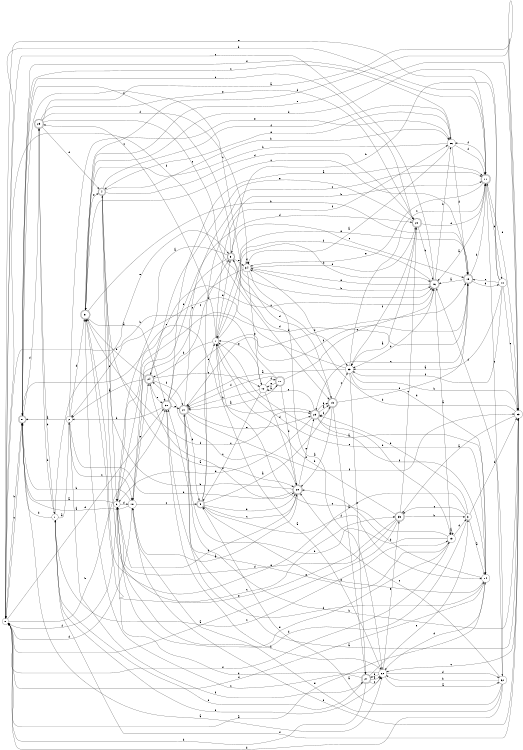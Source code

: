 digraph n29_1 {
__start0 [label="" shape="none"];

rankdir=LR;
size="8,5";

s0 [style="filled", color="black", fillcolor="white" shape="circle", label="0"];
s1 [style="filled", color="black", fillcolor="white" shape="circle", label="1"];
s2 [style="filled", color="black", fillcolor="white" shape="circle", label="2"];
s3 [style="filled", color="black", fillcolor="white" shape="circle", label="3"];
s4 [style="rounded,filled", color="black", fillcolor="white" shape="doublecircle", label="4"];
s5 [style="rounded,filled", color="black", fillcolor="white" shape="doublecircle", label="5"];
s6 [style="filled", color="black", fillcolor="white" shape="circle", label="6"];
s7 [style="filled", color="black", fillcolor="white" shape="circle", label="7"];
s8 [style="rounded,filled", color="black", fillcolor="white" shape="doublecircle", label="8"];
s9 [style="rounded,filled", color="black", fillcolor="white" shape="doublecircle", label="9"];
s10 [style="filled", color="black", fillcolor="white" shape="circle", label="10"];
s11 [style="rounded,filled", color="black", fillcolor="white" shape="doublecircle", label="11"];
s12 [style="filled", color="black", fillcolor="white" shape="circle", label="12"];
s13 [style="filled", color="black", fillcolor="white" shape="circle", label="13"];
s14 [style="filled", color="black", fillcolor="white" shape="circle", label="14"];
s15 [style="rounded,filled", color="black", fillcolor="white" shape="doublecircle", label="15"];
s16 [style="rounded,filled", color="black", fillcolor="white" shape="doublecircle", label="16"];
s17 [style="rounded,filled", color="black", fillcolor="white" shape="doublecircle", label="17"];
s18 [style="filled", color="black", fillcolor="white" shape="circle", label="18"];
s19 [style="rounded,filled", color="black", fillcolor="white" shape="doublecircle", label="19"];
s20 [style="rounded,filled", color="black", fillcolor="white" shape="doublecircle", label="20"];
s21 [style="rounded,filled", color="black", fillcolor="white" shape="doublecircle", label="21"];
s22 [style="filled", color="black", fillcolor="white" shape="circle", label="22"];
s23 [style="filled", color="black", fillcolor="white" shape="circle", label="23"];
s24 [style="rounded,filled", color="black", fillcolor="white" shape="doublecircle", label="24"];
s25 [style="rounded,filled", color="black", fillcolor="white" shape="doublecircle", label="25"];
s26 [style="filled", color="black", fillcolor="white" shape="circle", label="26"];
s27 [style="rounded,filled", color="black", fillcolor="white" shape="doublecircle", label="27"];
s28 [style="rounded,filled", color="black", fillcolor="white" shape="doublecircle", label="28"];
s29 [style="rounded,filled", color="black", fillcolor="white" shape="doublecircle", label="29"];
s30 [style="rounded,filled", color="black", fillcolor="white" shape="doublecircle", label="30"];
s31 [style="rounded,filled", color="black", fillcolor="white" shape="doublecircle", label="31"];
s32 [style="filled", color="black", fillcolor="white" shape="circle", label="32"];
s33 [style="filled", color="black", fillcolor="white" shape="circle", label="33"];
s34 [style="filled", color="black", fillcolor="white" shape="circle", label="34"];
s35 [style="rounded,filled", color="black", fillcolor="white" shape="doublecircle", label="35"];
s0 -> s14 [label="a"];
s0 -> s30 [label="b"];
s0 -> s8 [label="c"];
s0 -> s30 [label="d"];
s0 -> s11 [label="e"];
s0 -> s19 [label="f"];
s1 -> s2 [label="a"];
s1 -> s29 [label="b"];
s1 -> s13 [label="c"];
s1 -> s8 [label="d"];
s1 -> s9 [label="e"];
s1 -> s22 [label="f"];
s2 -> s8 [label="a"];
s2 -> s28 [label="b"];
s2 -> s18 [label="c"];
s2 -> s31 [label="d"];
s2 -> s26 [label="e"];
s2 -> s27 [label="f"];
s3 -> s14 [label="a"];
s3 -> s25 [label="b"];
s3 -> s35 [label="c"];
s3 -> s6 [label="d"];
s3 -> s31 [label="e"];
s3 -> s23 [label="f"];
s4 -> s28 [label="a"];
s4 -> s26 [label="b"];
s4 -> s35 [label="c"];
s4 -> s20 [label="d"];
s4 -> s6 [label="e"];
s4 -> s26 [label="f"];
s5 -> s19 [label="a"];
s5 -> s11 [label="b"];
s5 -> s28 [label="c"];
s5 -> s28 [label="d"];
s5 -> s7 [label="e"];
s5 -> s14 [label="f"];
s6 -> s8 [label="a"];
s6 -> s15 [label="b"];
s6 -> s16 [label="c"];
s6 -> s18 [label="d"];
s6 -> s13 [label="e"];
s6 -> s0 [label="f"];
s7 -> s22 [label="a"];
s7 -> s24 [label="b"];
s7 -> s29 [label="c"];
s7 -> s16 [label="d"];
s7 -> s9 [label="e"];
s7 -> s26 [label="f"];
s8 -> s22 [label="a"];
s8 -> s0 [label="b"];
s8 -> s16 [label="c"];
s8 -> s29 [label="d"];
s8 -> s25 [label="e"];
s8 -> s11 [label="f"];
s9 -> s6 [label="a"];
s9 -> s18 [label="b"];
s9 -> s15 [label="c"];
s9 -> s19 [label="d"];
s9 -> s34 [label="e"];
s9 -> s8 [label="f"];
s10 -> s33 [label="a"];
s10 -> s9 [label="b"];
s10 -> s23 [label="c"];
s10 -> s31 [label="d"];
s10 -> s15 [label="e"];
s10 -> s33 [label="f"];
s11 -> s16 [label="a"];
s11 -> s0 [label="b"];
s11 -> s32 [label="c"];
s11 -> s10 [label="d"];
s11 -> s34 [label="e"];
s11 -> s26 [label="f"];
s12 -> s17 [label="a"];
s12 -> s21 [label="b"];
s12 -> s5 [label="c"];
s12 -> s28 [label="d"];
s12 -> s7 [label="e"];
s12 -> s17 [label="f"];
s13 -> s13 [label="a"];
s13 -> s21 [label="b"];
s13 -> s7 [label="c"];
s13 -> s3 [label="d"];
s13 -> s30 [label="e"];
s13 -> s0 [label="f"];
s14 -> s7 [label="a"];
s14 -> s28 [label="b"];
s14 -> s7 [label="c"];
s14 -> s22 [label="d"];
s14 -> s5 [label="e"];
s14 -> s0 [label="f"];
s15 -> s16 [label="a"];
s15 -> s11 [label="b"];
s15 -> s25 [label="c"];
s15 -> s10 [label="d"];
s15 -> s7 [label="e"];
s15 -> s21 [label="f"];
s16 -> s13 [label="a"];
s16 -> s26 [label="b"];
s16 -> s0 [label="c"];
s16 -> s33 [label="d"];
s16 -> s34 [label="e"];
s16 -> s7 [label="f"];
s17 -> s21 [label="a"];
s17 -> s0 [label="b"];
s17 -> s16 [label="c"];
s17 -> s28 [label="d"];
s17 -> s12 [label="e"];
s17 -> s21 [label="f"];
s18 -> s8 [label="a"];
s18 -> s8 [label="b"];
s18 -> s5 [label="c"];
s18 -> s0 [label="d"];
s18 -> s24 [label="e"];
s18 -> s23 [label="f"];
s19 -> s27 [label="a"];
s19 -> s28 [label="b"];
s19 -> s33 [label="c"];
s19 -> s9 [label="d"];
s19 -> s15 [label="e"];
s19 -> s25 [label="f"];
s20 -> s33 [label="a"];
s20 -> s16 [label="b"];
s20 -> s8 [label="c"];
s20 -> s11 [label="d"];
s20 -> s24 [label="e"];
s20 -> s33 [label="f"];
s21 -> s23 [label="a"];
s21 -> s23 [label="b"];
s21 -> s11 [label="c"];
s21 -> s5 [label="d"];
s21 -> s25 [label="e"];
s21 -> s23 [label="f"];
s22 -> s32 [label="a"];
s22 -> s30 [label="b"];
s22 -> s31 [label="c"];
s22 -> s32 [label="d"];
s22 -> s35 [label="e"];
s22 -> s27 [label="f"];
s23 -> s35 [label="a"];
s23 -> s34 [label="b"];
s23 -> s22 [label="c"];
s23 -> s11 [label="d"];
s23 -> s31 [label="e"];
s23 -> s1 [label="f"];
s24 -> s2 [label="a"];
s24 -> s31 [label="b"];
s24 -> s12 [label="c"];
s24 -> s20 [label="d"];
s24 -> s30 [label="e"];
s24 -> s21 [label="f"];
s25 -> s19 [label="a"];
s25 -> s13 [label="b"];
s25 -> s12 [label="c"];
s25 -> s6 [label="d"];
s25 -> s19 [label="e"];
s25 -> s14 [label="f"];
s26 -> s34 [label="a"];
s26 -> s31 [label="b"];
s26 -> s8 [label="c"];
s26 -> s15 [label="d"];
s26 -> s4 [label="e"];
s26 -> s11 [label="f"];
s27 -> s22 [label="a"];
s27 -> s0 [label="b"];
s27 -> s22 [label="c"];
s27 -> s6 [label="d"];
s27 -> s3 [label="e"];
s27 -> s1 [label="f"];
s28 -> s18 [label="a"];
s28 -> s4 [label="b"];
s28 -> s24 [label="c"];
s28 -> s6 [label="d"];
s28 -> s25 [label="e"];
s28 -> s24 [label="f"];
s29 -> s23 [label="a"];
s29 -> s1 [label="b"];
s29 -> s33 [label="c"];
s29 -> s4 [label="d"];
s29 -> s20 [label="e"];
s29 -> s34 [label="f"];
s30 -> s11 [label="a"];
s30 -> s2 [label="b"];
s30 -> s9 [label="c"];
s30 -> s15 [label="d"];
s30 -> s21 [label="e"];
s30 -> s14 [label="f"];
s31 -> s30 [label="a"];
s31 -> s15 [label="b"];
s31 -> s15 [label="c"];
s31 -> s23 [label="d"];
s31 -> s4 [label="e"];
s31 -> s25 [label="f"];
s32 -> s5 [label="a"];
s32 -> s22 [label="b"];
s32 -> s28 [label="c"];
s32 -> s0 [label="d"];
s32 -> s18 [label="e"];
s32 -> s16 [label="f"];
s33 -> s21 [label="a"];
s33 -> s23 [label="b"];
s33 -> s11 [label="c"];
s33 -> s14 [label="d"];
s33 -> s27 [label="e"];
s33 -> s2 [label="f"];
s34 -> s22 [label="a"];
s34 -> s16 [label="b"];
s34 -> s18 [label="c"];
s34 -> s20 [label="d"];
s34 -> s12 [label="e"];
s34 -> s34 [label="f"];
s35 -> s0 [label="a"];
s35 -> s3 [label="b"];
s35 -> s20 [label="c"];
s35 -> s6 [label="d"];
s35 -> s31 [label="e"];
s35 -> s7 [label="f"];

}